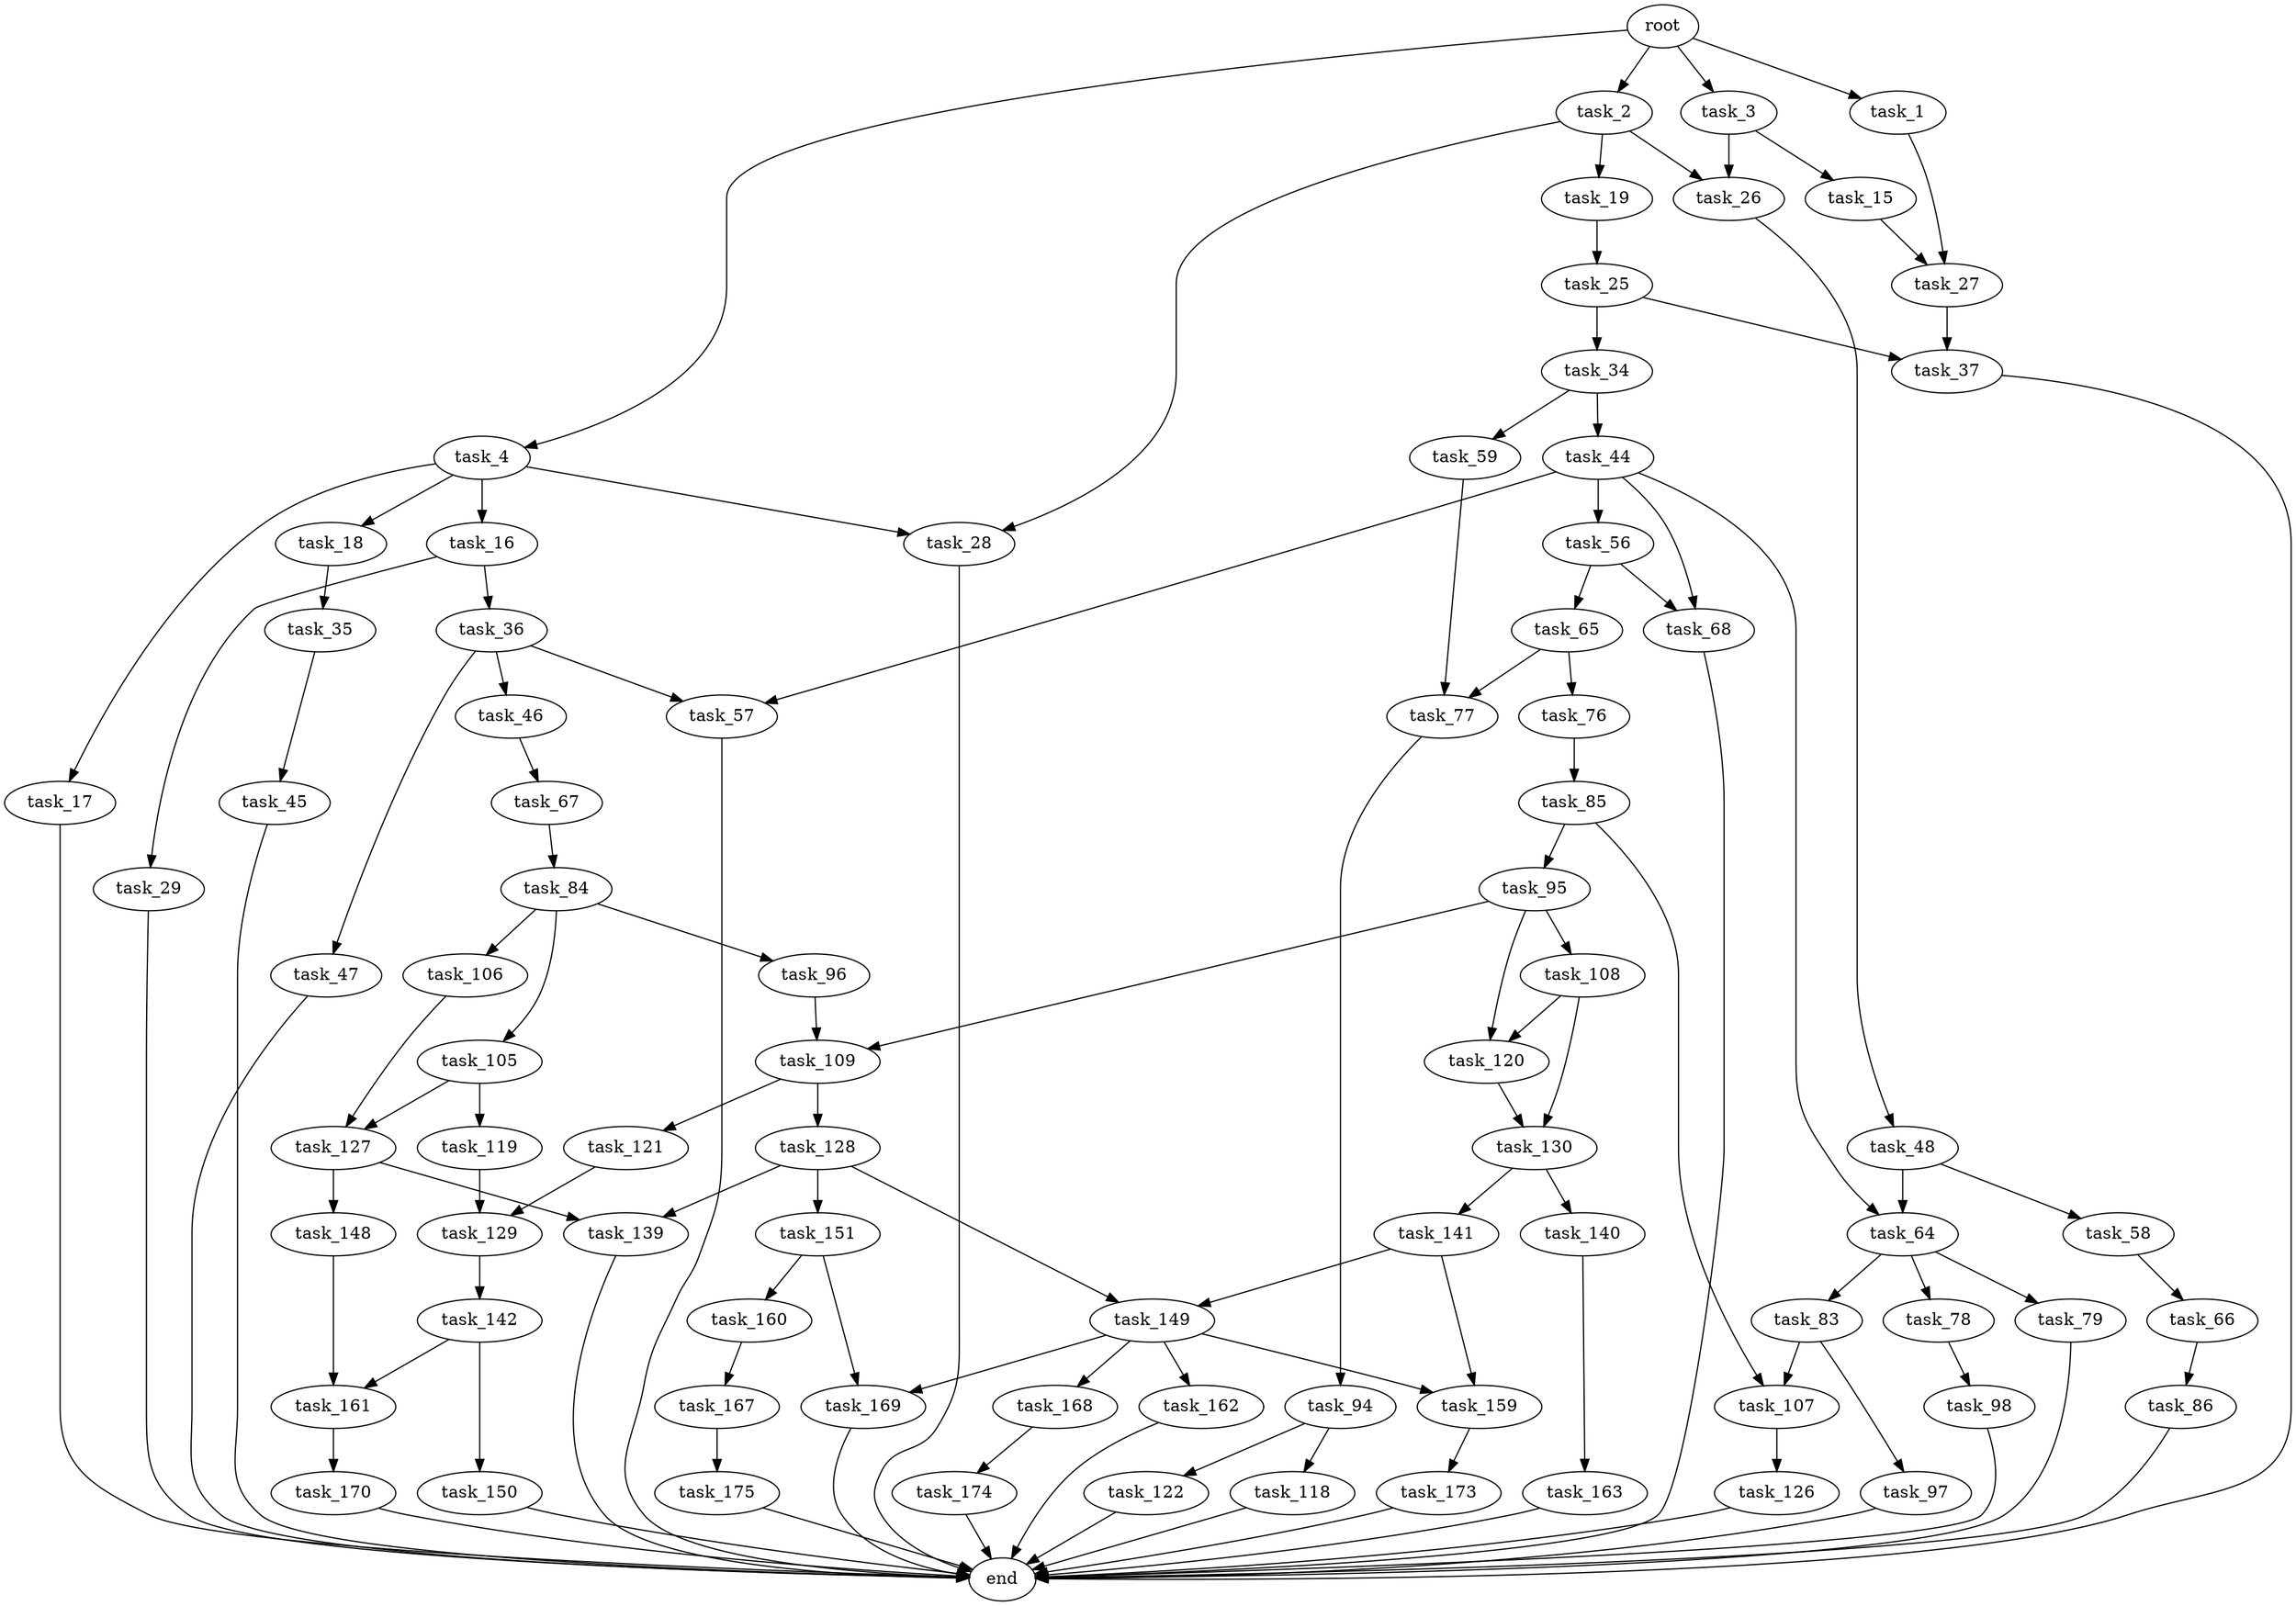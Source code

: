 digraph G {
  root [size="0.000000"];
  task_1 [size="13370103142.000000"];
  task_2 [size="183847150140.000000"];
  task_3 [size="8574682624.000000"];
  task_4 [size="1044483438.000000"];
  task_27 [size="164192666004.000000"];
  task_19 [size="177609001561.000000"];
  task_26 [size="68719476736.000000"];
  task_28 [size="10118699856.000000"];
  task_15 [size="368293445632.000000"];
  task_16 [size="19656725722.000000"];
  task_17 [size="231928233984.000000"];
  task_18 [size="231928233984.000000"];
  task_29 [size="22881868235.000000"];
  task_36 [size="134217728000.000000"];
  end [size="0.000000"];
  task_35 [size="782757789696.000000"];
  task_25 [size="1073741824000.000000"];
  task_34 [size="28991029248.000000"];
  task_37 [size="782860037711.000000"];
  task_48 [size="160286341260.000000"];
  task_44 [size="549755813888.000000"];
  task_59 [size="28991029248.000000"];
  task_45 [size="28991029248.000000"];
  task_46 [size="368293445632.000000"];
  task_47 [size="10124213713.000000"];
  task_57 [size="9113142316.000000"];
  task_56 [size="7061839902.000000"];
  task_64 [size="6145379378.000000"];
  task_68 [size="68719476736.000000"];
  task_67 [size="68719476736.000000"];
  task_58 [size="12908558191.000000"];
  task_65 [size="33295319188.000000"];
  task_66 [size="782757789696.000000"];
  task_77 [size="41404930947.000000"];
  task_78 [size="7566491322.000000"];
  task_79 [size="37217286012.000000"];
  task_83 [size="12491335555.000000"];
  task_76 [size="6307693117.000000"];
  task_86 [size="3798886964.000000"];
  task_84 [size="57706550902.000000"];
  task_85 [size="27789306743.000000"];
  task_94 [size="4104137830.000000"];
  task_98 [size="21575501868.000000"];
  task_97 [size="8284871062.000000"];
  task_107 [size="840469261.000000"];
  task_96 [size="41254366062.000000"];
  task_105 [size="469813481810.000000"];
  task_106 [size="1282313114.000000"];
  task_95 [size="189152290643.000000"];
  task_118 [size="368293445632.000000"];
  task_122 [size="8509852292.000000"];
  task_108 [size="431230560956.000000"];
  task_109 [size="181486935926.000000"];
  task_120 [size="1073741824000.000000"];
  task_119 [size="192085610963.000000"];
  task_127 [size="195193603559.000000"];
  task_126 [size="963418006516.000000"];
  task_130 [size="28991029248.000000"];
  task_121 [size="1121273133.000000"];
  task_128 [size="21573010580.000000"];
  task_129 [size="24195002248.000000"];
  task_139 [size="1256161313.000000"];
  task_148 [size="231928233984.000000"];
  task_149 [size="1111265106622.000000"];
  task_151 [size="134217728000.000000"];
  task_142 [size="1073741824000.000000"];
  task_140 [size="370330004303.000000"];
  task_141 [size="844928182102.000000"];
  task_163 [size="68719476736.000000"];
  task_159 [size="12379221172.000000"];
  task_150 [size="5415256054.000000"];
  task_161 [size="1073741824000.000000"];
  task_162 [size="32800254176.000000"];
  task_168 [size="3202898693.000000"];
  task_169 [size="28991029248.000000"];
  task_160 [size="44751381636.000000"];
  task_173 [size="368293445632.000000"];
  task_167 [size="1165927154707.000000"];
  task_170 [size="369949378630.000000"];
  task_175 [size="4287817364.000000"];
  task_174 [size="28859353541.000000"];

  root -> task_1 [size="1.000000"];
  root -> task_2 [size="1.000000"];
  root -> task_3 [size="1.000000"];
  root -> task_4 [size="1.000000"];
  task_1 -> task_27 [size="209715200.000000"];
  task_2 -> task_19 [size="134217728.000000"];
  task_2 -> task_26 [size="134217728.000000"];
  task_2 -> task_28 [size="134217728.000000"];
  task_3 -> task_15 [size="536870912.000000"];
  task_3 -> task_26 [size="536870912.000000"];
  task_4 -> task_16 [size="33554432.000000"];
  task_4 -> task_17 [size="33554432.000000"];
  task_4 -> task_18 [size="33554432.000000"];
  task_4 -> task_28 [size="33554432.000000"];
  task_27 -> task_37 [size="134217728.000000"];
  task_19 -> task_25 [size="411041792.000000"];
  task_26 -> task_48 [size="134217728.000000"];
  task_28 -> end [size="1.000000"];
  task_15 -> task_27 [size="411041792.000000"];
  task_16 -> task_29 [size="536870912.000000"];
  task_16 -> task_36 [size="536870912.000000"];
  task_17 -> end [size="1.000000"];
  task_18 -> task_35 [size="301989888.000000"];
  task_29 -> end [size="1.000000"];
  task_36 -> task_46 [size="209715200.000000"];
  task_36 -> task_47 [size="209715200.000000"];
  task_36 -> task_57 [size="209715200.000000"];
  task_35 -> task_45 [size="679477248.000000"];
  task_25 -> task_34 [size="838860800.000000"];
  task_25 -> task_37 [size="838860800.000000"];
  task_34 -> task_44 [size="75497472.000000"];
  task_34 -> task_59 [size="75497472.000000"];
  task_37 -> end [size="1.000000"];
  task_48 -> task_58 [size="134217728.000000"];
  task_48 -> task_64 [size="134217728.000000"];
  task_44 -> task_56 [size="536870912.000000"];
  task_44 -> task_57 [size="536870912.000000"];
  task_44 -> task_64 [size="536870912.000000"];
  task_44 -> task_68 [size="536870912.000000"];
  task_59 -> task_77 [size="75497472.000000"];
  task_45 -> end [size="1.000000"];
  task_46 -> task_67 [size="411041792.000000"];
  task_47 -> end [size="1.000000"];
  task_57 -> end [size="1.000000"];
  task_56 -> task_65 [size="134217728.000000"];
  task_56 -> task_68 [size="134217728.000000"];
  task_64 -> task_78 [size="134217728.000000"];
  task_64 -> task_79 [size="134217728.000000"];
  task_64 -> task_83 [size="134217728.000000"];
  task_68 -> end [size="1.000000"];
  task_67 -> task_84 [size="134217728.000000"];
  task_58 -> task_66 [size="838860800.000000"];
  task_65 -> task_76 [size="838860800.000000"];
  task_65 -> task_77 [size="838860800.000000"];
  task_66 -> task_86 [size="679477248.000000"];
  task_77 -> task_94 [size="679477248.000000"];
  task_78 -> task_98 [size="33554432.000000"];
  task_79 -> end [size="1.000000"];
  task_83 -> task_97 [size="301989888.000000"];
  task_83 -> task_107 [size="301989888.000000"];
  task_76 -> task_85 [size="411041792.000000"];
  task_86 -> end [size="1.000000"];
  task_84 -> task_96 [size="209715200.000000"];
  task_84 -> task_105 [size="209715200.000000"];
  task_84 -> task_106 [size="209715200.000000"];
  task_85 -> task_95 [size="33554432.000000"];
  task_85 -> task_107 [size="33554432.000000"];
  task_94 -> task_118 [size="75497472.000000"];
  task_94 -> task_122 [size="75497472.000000"];
  task_98 -> end [size="1.000000"];
  task_97 -> end [size="1.000000"];
  task_107 -> task_126 [size="75497472.000000"];
  task_96 -> task_109 [size="33554432.000000"];
  task_105 -> task_119 [size="411041792.000000"];
  task_105 -> task_127 [size="411041792.000000"];
  task_106 -> task_127 [size="33554432.000000"];
  task_95 -> task_108 [size="301989888.000000"];
  task_95 -> task_109 [size="301989888.000000"];
  task_95 -> task_120 [size="301989888.000000"];
  task_118 -> end [size="1.000000"];
  task_122 -> end [size="1.000000"];
  task_108 -> task_120 [size="536870912.000000"];
  task_108 -> task_130 [size="536870912.000000"];
  task_109 -> task_121 [size="411041792.000000"];
  task_109 -> task_128 [size="411041792.000000"];
  task_120 -> task_130 [size="838860800.000000"];
  task_119 -> task_129 [size="209715200.000000"];
  task_127 -> task_139 [size="209715200.000000"];
  task_127 -> task_148 [size="209715200.000000"];
  task_126 -> end [size="1.000000"];
  task_130 -> task_140 [size="75497472.000000"];
  task_130 -> task_141 [size="75497472.000000"];
  task_121 -> task_129 [size="33554432.000000"];
  task_128 -> task_139 [size="33554432.000000"];
  task_128 -> task_149 [size="33554432.000000"];
  task_128 -> task_151 [size="33554432.000000"];
  task_129 -> task_142 [size="536870912.000000"];
  task_139 -> end [size="1.000000"];
  task_148 -> task_161 [size="301989888.000000"];
  task_149 -> task_159 [size="679477248.000000"];
  task_149 -> task_162 [size="679477248.000000"];
  task_149 -> task_168 [size="679477248.000000"];
  task_149 -> task_169 [size="679477248.000000"];
  task_151 -> task_160 [size="209715200.000000"];
  task_151 -> task_169 [size="209715200.000000"];
  task_142 -> task_150 [size="838860800.000000"];
  task_142 -> task_161 [size="838860800.000000"];
  task_140 -> task_163 [size="411041792.000000"];
  task_141 -> task_149 [size="838860800.000000"];
  task_141 -> task_159 [size="838860800.000000"];
  task_163 -> end [size="1.000000"];
  task_159 -> task_173 [size="209715200.000000"];
  task_150 -> end [size="1.000000"];
  task_161 -> task_170 [size="838860800.000000"];
  task_162 -> end [size="1.000000"];
  task_168 -> task_174 [size="134217728.000000"];
  task_169 -> end [size="1.000000"];
  task_160 -> task_167 [size="134217728.000000"];
  task_173 -> end [size="1.000000"];
  task_167 -> task_175 [size="838860800.000000"];
  task_170 -> end [size="1.000000"];
  task_175 -> end [size="1.000000"];
  task_174 -> end [size="1.000000"];
}
